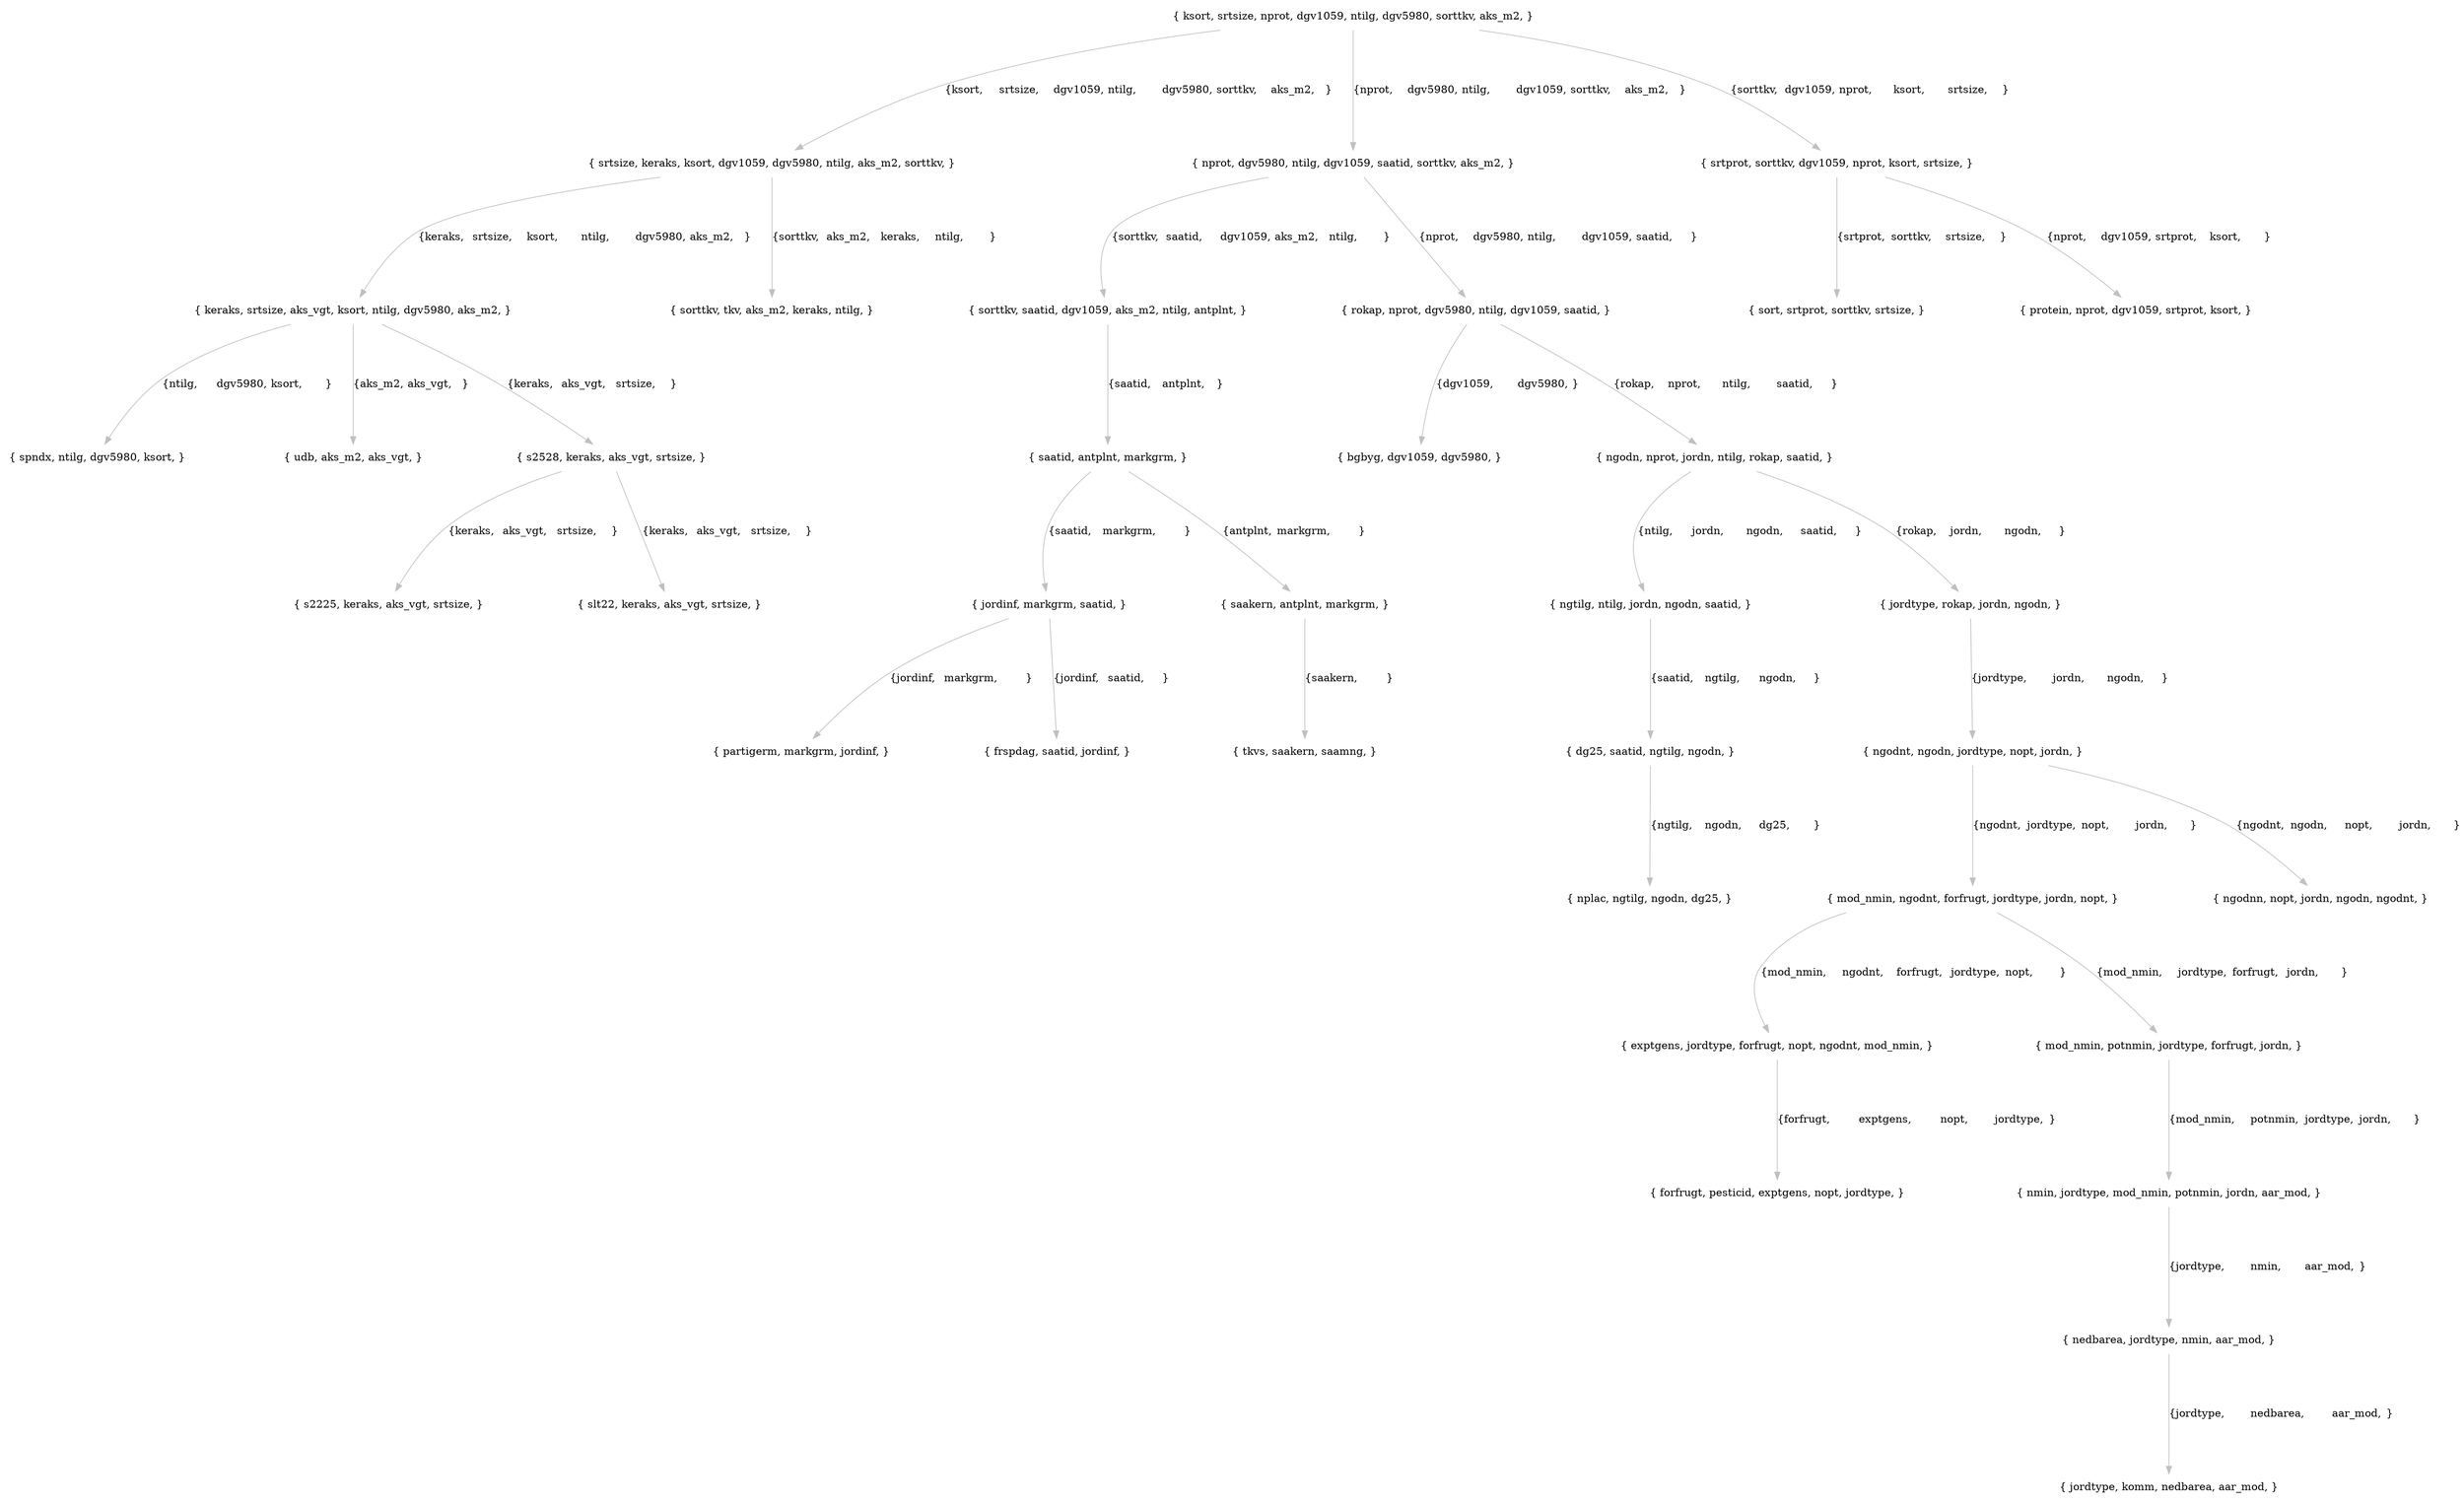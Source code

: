 digraph {
	nodesep="1.5"; ranksep=2;
	node [shape=plaintext];
	edge [color=gray];
	"{ ksort, srtsize, nprot, dgv1059, ntilg, dgv5980, sorttkv, aks_m2, }" -> "{ srtsize, keraks, ksort, dgv1059, dgv5980, ntilg, aks_m2, sorttkv, }" [label="{ksort,	srtsize,	dgv1059,	ntilg,	dgv5980,	sorttkv,	aks_m2,	}"];
	"{ srtsize, keraks, ksort, dgv1059, dgv5980, ntilg, aks_m2, sorttkv, }" -> "{ keraks, srtsize, aks_vgt, ksort, ntilg, dgv5980, aks_m2, }" [label="{keraks,	srtsize,	ksort,	ntilg,	dgv5980,	aks_m2,	}"];
	"{ keraks, srtsize, aks_vgt, ksort, ntilg, dgv5980, aks_m2, }" -> "{ spndx, ntilg, dgv5980, ksort, }" [label="{ntilg,	dgv5980,	ksort,	}"];
	"{ keraks, srtsize, aks_vgt, ksort, ntilg, dgv5980, aks_m2, }" -> "{ udb, aks_m2, aks_vgt, }" [label="{aks_m2,	aks_vgt,	}"];
	"{ keraks, srtsize, aks_vgt, ksort, ntilg, dgv5980, aks_m2, }" -> "{ s2528, keraks, aks_vgt, srtsize, }" [label="{keraks,	aks_vgt,	srtsize,	}"];
	"{ s2528, keraks, aks_vgt, srtsize, }" -> "{ s2225, keraks, aks_vgt, srtsize, }" [label="{keraks,	aks_vgt,	srtsize,	}"];
	"{ s2528, keraks, aks_vgt, srtsize, }" -> "{ slt22, keraks, aks_vgt, srtsize, }" [label="{keraks,	aks_vgt,	srtsize,	}"];
	"{ srtsize, keraks, ksort, dgv1059, dgv5980, ntilg, aks_m2, sorttkv, }" -> "{ sorttkv, tkv, aks_m2, keraks, ntilg, }" [label="{sorttkv,	aks_m2,	keraks,	ntilg,	}"];
	"{ ksort, srtsize, nprot, dgv1059, ntilg, dgv5980, sorttkv, aks_m2, }" -> "{ nprot, dgv5980, ntilg, dgv1059, saatid, sorttkv, aks_m2, }" [label="{nprot,	dgv5980,	ntilg,	dgv1059,	sorttkv,	aks_m2,	}"];
	"{ nprot, dgv5980, ntilg, dgv1059, saatid, sorttkv, aks_m2, }" -> "{ sorttkv, saatid, dgv1059, aks_m2, ntilg, antplnt, }" [label="{sorttkv,	saatid,	dgv1059,	aks_m2,	ntilg,	}"];
	"{ sorttkv, saatid, dgv1059, aks_m2, ntilg, antplnt, }" -> "{ saatid, antplnt, markgrm, }" [label="{saatid,	antplnt,	}"];
	"{ saatid, antplnt, markgrm, }" -> "{ jordinf, markgrm, saatid, }" [label="{saatid,	markgrm,	}"];
	"{ jordinf, markgrm, saatid, }" -> "{ partigerm, markgrm, jordinf, }" [label="{jordinf,	markgrm,	}"];
	"{ jordinf, markgrm, saatid, }" -> "{ frspdag, saatid, jordinf, }" [label="{jordinf,	saatid,	}"];
	"{ saatid, antplnt, markgrm, }" -> "{ saakern, antplnt, markgrm, }" [label="{antplnt,	markgrm,	}"];
	"{ saakern, antplnt, markgrm, }" -> "{ tkvs, saakern, saamng, }" [label="{saakern,	}"];
	"{ nprot, dgv5980, ntilg, dgv1059, saatid, sorttkv, aks_m2, }" -> "{ rokap, nprot, dgv5980, ntilg, dgv1059, saatid, }" [label="{nprot,	dgv5980,	ntilg,	dgv1059,	saatid,	}"];
	"{ rokap, nprot, dgv5980, ntilg, dgv1059, saatid, }" -> "{ bgbyg, dgv1059, dgv5980, }" [label="{dgv1059,	dgv5980,	}"];
	"{ rokap, nprot, dgv5980, ntilg, dgv1059, saatid, }" -> "{ ngodn, nprot, jordn, ntilg, rokap, saatid, }" [label="{rokap,	nprot,	ntilg,	saatid,	}"];
	"{ ngodn, nprot, jordn, ntilg, rokap, saatid, }" -> "{ ngtilg, ntilg, jordn, ngodn, saatid, }" [label="{ntilg,	jordn,	ngodn,	saatid,	}"];
	"{ ngtilg, ntilg, jordn, ngodn, saatid, }" -> "{ dg25, saatid, ngtilg, ngodn, }" [label="{saatid,	ngtilg,	ngodn,	}"];
	"{ dg25, saatid, ngtilg, ngodn, }" -> "{ nplac, ngtilg, ngodn, dg25, }" [label="{ngtilg,	ngodn,	dg25,	}"];
	"{ ngodn, nprot, jordn, ntilg, rokap, saatid, }" -> "{ jordtype, rokap, jordn, ngodn, }" [label="{rokap,	jordn,	ngodn,	}"];
	"{ jordtype, rokap, jordn, ngodn, }" -> "{ ngodnt, ngodn, jordtype, nopt, jordn, }" [label="{jordtype,	jordn,	ngodn,	}"];
	"{ ngodnt, ngodn, jordtype, nopt, jordn, }" -> "{ mod_nmin, ngodnt, forfrugt, jordtype, jordn, nopt, }" [label="{ngodnt,	jordtype,	nopt,	jordn,	}"];
	"{ mod_nmin, ngodnt, forfrugt, jordtype, jordn, nopt, }" -> "{ exptgens, jordtype, forfrugt, nopt, ngodnt, mod_nmin, }" [label="{mod_nmin,	ngodnt,	forfrugt,	jordtype,	nopt,	}"];
	"{ exptgens, jordtype, forfrugt, nopt, ngodnt, mod_nmin, }" -> "{ forfrugt, pesticid, exptgens, nopt, jordtype, }" [label="{forfrugt,	exptgens,	nopt,	jordtype,	}"];
	"{ mod_nmin, ngodnt, forfrugt, jordtype, jordn, nopt, }" -> "{ mod_nmin, potnmin, jordtype, forfrugt, jordn, }" [label="{mod_nmin,	jordtype,	forfrugt,	jordn,	}"];
	"{ mod_nmin, potnmin, jordtype, forfrugt, jordn, }" -> "{ nmin, jordtype, mod_nmin, potnmin, jordn, aar_mod, }" [label="{mod_nmin,	potnmin,	jordtype,	jordn,	}"];
	"{ nmin, jordtype, mod_nmin, potnmin, jordn, aar_mod, }" -> "{ nedbarea, jordtype, nmin, aar_mod, }" [label="{jordtype,	nmin,	aar_mod,	}"];
	"{ nedbarea, jordtype, nmin, aar_mod, }" -> "{ jordtype, komm, nedbarea, aar_mod, }" [label="{jordtype,	nedbarea,	aar_mod,	}"];
	"{ ngodnt, ngodn, jordtype, nopt, jordn, }" -> "{ ngodnn, nopt, jordn, ngodn, ngodnt, }" [label="{ngodnt,	ngodn,	nopt,	jordn,	}"];
	"{ ksort, srtsize, nprot, dgv1059, ntilg, dgv5980, sorttkv, aks_m2, }" -> "{ srtprot, sorttkv, dgv1059, nprot, ksort, srtsize, }" [label="{sorttkv,	dgv1059,	nprot,	ksort,	srtsize,	}"];
	"{ srtprot, sorttkv, dgv1059, nprot, ksort, srtsize, }" -> "{ sort, srtprot, sorttkv, srtsize, }" [label="{srtprot,	sorttkv,	srtsize,	}"];
	"{ srtprot, sorttkv, dgv1059, nprot, ksort, srtsize, }" -> "{ protein, nprot, dgv1059, srtprot, ksort, }" [label="{nprot,	dgv1059,	srtprot,	ksort,	}"];
}


